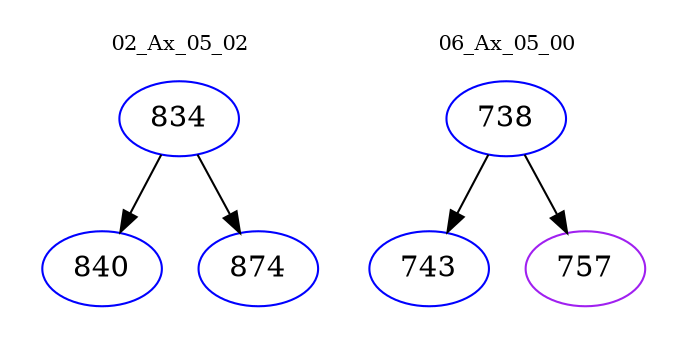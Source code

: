 digraph{
subgraph cluster_0 {
color = white
label = "02_Ax_05_02";
fontsize=10;
T0_834 [label="834", color="blue"]
T0_834 -> T0_840 [color="black"]
T0_840 [label="840", color="blue"]
T0_834 -> T0_874 [color="black"]
T0_874 [label="874", color="blue"]
}
subgraph cluster_1 {
color = white
label = "06_Ax_05_00";
fontsize=10;
T1_738 [label="738", color="blue"]
T1_738 -> T1_743 [color="black"]
T1_743 [label="743", color="blue"]
T1_738 -> T1_757 [color="black"]
T1_757 [label="757", color="purple"]
}
}
